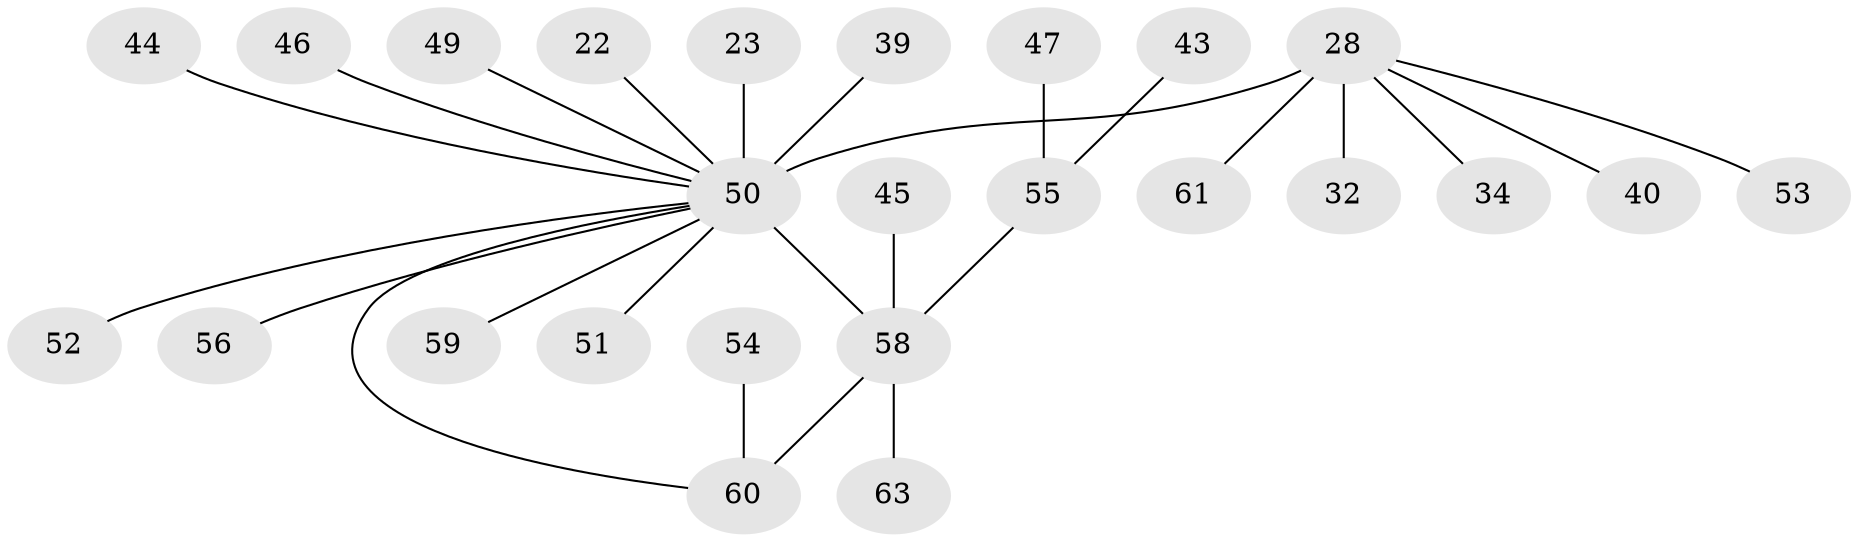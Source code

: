 // original degree distribution, {4: 0.07936507936507936, 6: 0.047619047619047616, 7: 0.031746031746031744, 2: 0.12698412698412698, 9: 0.047619047619047616, 8: 0.015873015873015872, 3: 0.06349206349206349, 1: 0.5873015873015873}
// Generated by graph-tools (version 1.1) at 2025/57/03/04/25 21:57:26]
// undirected, 25 vertices, 25 edges
graph export_dot {
graph [start="1"]
  node [color=gray90,style=filled];
  22;
  23;
  28 [super="+12"];
  32;
  34;
  39;
  40;
  43 [super="+20+29"];
  44;
  45;
  46;
  47;
  49;
  50 [super="+33+17+11+5+18"];
  51;
  52;
  53;
  54;
  55 [super="+27+2+41"];
  56;
  58 [super="+38+42+15"];
  59;
  60 [super="+48"];
  61 [super="+37"];
  63 [super="+62"];
  22 -- 50;
  23 -- 50;
  28 -- 53;
  28 -- 32;
  28 -- 34;
  28 -- 40;
  28 -- 50 [weight=5];
  28 -- 61;
  39 -- 50;
  43 -- 55;
  44 -- 50;
  45 -- 58;
  46 -- 50;
  47 -- 55;
  49 -- 50;
  50 -- 59;
  50 -- 56;
  50 -- 51;
  50 -- 52;
  50 -- 58 [weight=7];
  50 -- 60;
  54 -- 60;
  55 -- 58 [weight=2];
  58 -- 60 [weight=2];
  58 -- 63;
}

